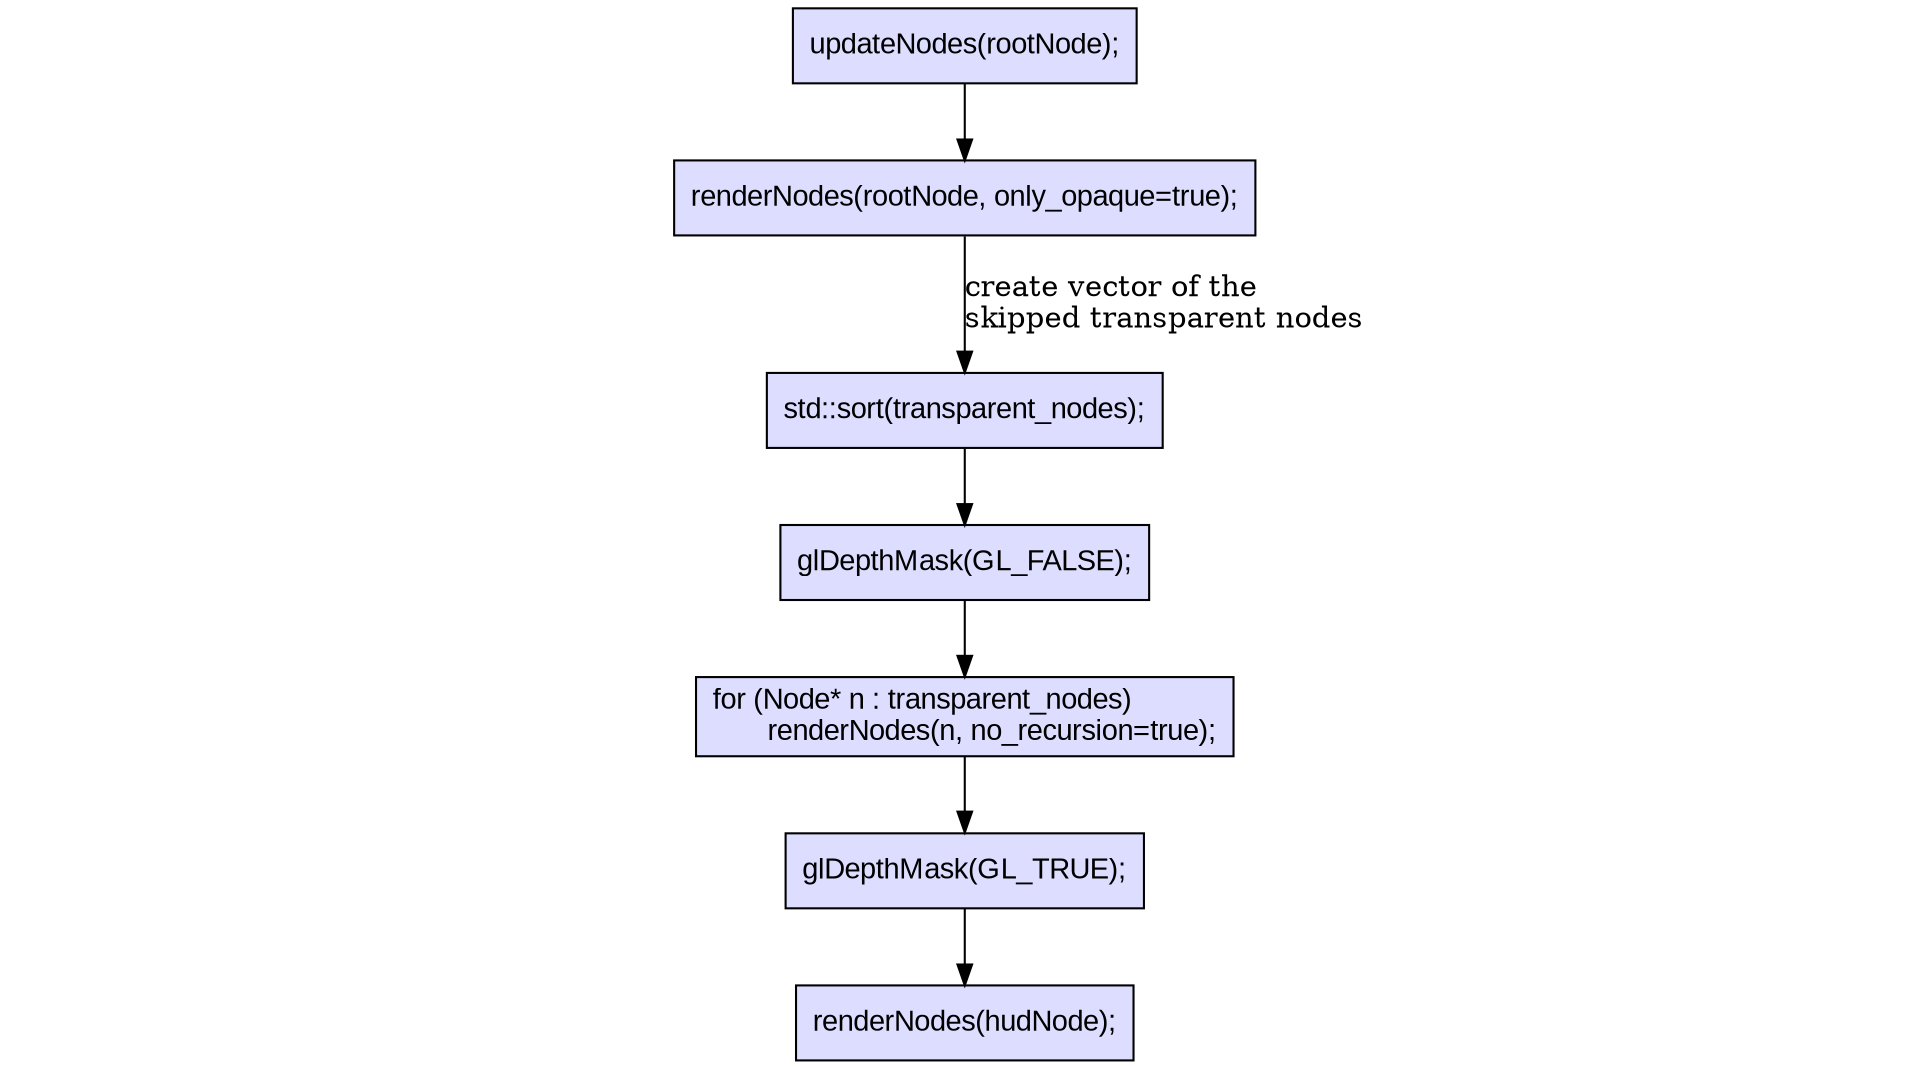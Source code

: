 digraph asd {
	//rankdir=LR;
	dpi=600;
	ratio=0.55;
	node [fontname=arial, shape=rectangle, style=filled, fillcolor="#ddddff"]
	null [ label="updateNodes(rootNode);" ]
	0 [ label="renderNodes(rootNode, only_opaque=true);" ]
	1 [ label="std::sort(transparent_nodes);" ]
	2 [ label="glDepthMask(GL_FALSE);" ]
	3 [ label="for (Node* n : transparent_nodes)\l       renderNodes(n, no_recursion=true);\l" ]
	4 [ label="glDepthMask(GL_TRUE);" ]
	5 [ label="renderNodes(hudNode);" ]
	
	null->0
	0->1 [label="create vector of the\lskipped transparent nodes"]
	1->2->3->4->5
}

